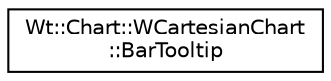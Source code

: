 digraph "Graphical Class Hierarchy"
{
 // LATEX_PDF_SIZE
  edge [fontname="Helvetica",fontsize="10",labelfontname="Helvetica",labelfontsize="10"];
  node [fontname="Helvetica",fontsize="10",shape=record];
  rankdir="LR";
  Node0 [label="Wt::Chart::WCartesianChart\l::BarTooltip",height=0.2,width=0.4,color="black", fillcolor="white", style="filled",URL="$structWt_1_1Chart_1_1WCartesianChart_1_1BarTooltip.html",tooltip=" "];
}
